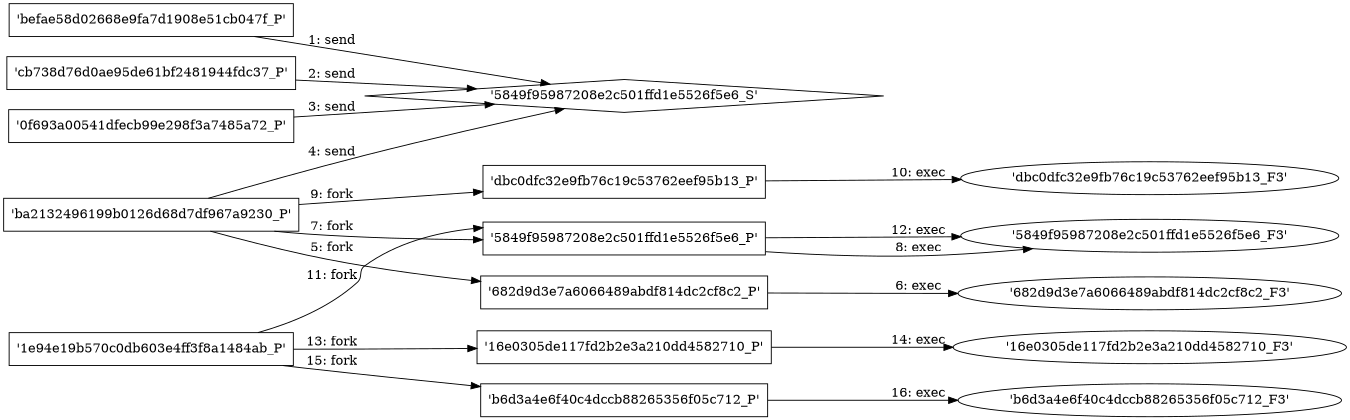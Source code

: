 digraph "D:\Learning\Paper\apt\基于CTI的攻击预警\Dataset\攻击图\ASGfromALLCTI\Vulnerability Spotlight Apache OpenOffice Vulnerabilities.dot" {
rankdir="LR"
size="9"
fixedsize="false"
splines="true"
nodesep=0.3
ranksep=0
fontsize=10
overlap="scalexy"
engine= "neato"
	"'5849f95987208e2c501ffd1e5526f5e6_S'" [node_type=Socket shape=diamond]
	"'befae58d02668e9fa7d1908e51cb047f_P'" [node_type=Process shape=box]
	"'befae58d02668e9fa7d1908e51cb047f_P'" -> "'5849f95987208e2c501ffd1e5526f5e6_S'" [label="1: send"]
	"'5849f95987208e2c501ffd1e5526f5e6_S'" [node_type=Socket shape=diamond]
	"'cb738d76d0ae95de61bf2481944fdc37_P'" [node_type=Process shape=box]
	"'cb738d76d0ae95de61bf2481944fdc37_P'" -> "'5849f95987208e2c501ffd1e5526f5e6_S'" [label="2: send"]
	"'5849f95987208e2c501ffd1e5526f5e6_S'" [node_type=Socket shape=diamond]
	"'0f693a00541dfecb99e298f3a7485a72_P'" [node_type=Process shape=box]
	"'0f693a00541dfecb99e298f3a7485a72_P'" -> "'5849f95987208e2c501ffd1e5526f5e6_S'" [label="3: send"]
	"'5849f95987208e2c501ffd1e5526f5e6_S'" [node_type=Socket shape=diamond]
	"'ba2132496199b0126d68d7df967a9230_P'" [node_type=Process shape=box]
	"'ba2132496199b0126d68d7df967a9230_P'" -> "'5849f95987208e2c501ffd1e5526f5e6_S'" [label="4: send"]
	"'ba2132496199b0126d68d7df967a9230_P'" [node_type=Process shape=box]
	"'682d9d3e7a6066489abdf814dc2cf8c2_P'" [node_type=Process shape=box]
	"'ba2132496199b0126d68d7df967a9230_P'" -> "'682d9d3e7a6066489abdf814dc2cf8c2_P'" [label="5: fork"]
	"'682d9d3e7a6066489abdf814dc2cf8c2_P'" [node_type=Process shape=box]
	"'682d9d3e7a6066489abdf814dc2cf8c2_F3'" [node_type=File shape=ellipse]
	"'682d9d3e7a6066489abdf814dc2cf8c2_P'" -> "'682d9d3e7a6066489abdf814dc2cf8c2_F3'" [label="6: exec"]
	"'ba2132496199b0126d68d7df967a9230_P'" [node_type=Process shape=box]
	"'5849f95987208e2c501ffd1e5526f5e6_P'" [node_type=Process shape=box]
	"'ba2132496199b0126d68d7df967a9230_P'" -> "'5849f95987208e2c501ffd1e5526f5e6_P'" [label="7: fork"]
	"'5849f95987208e2c501ffd1e5526f5e6_P'" [node_type=Process shape=box]
	"'5849f95987208e2c501ffd1e5526f5e6_F3'" [node_type=File shape=ellipse]
	"'5849f95987208e2c501ffd1e5526f5e6_P'" -> "'5849f95987208e2c501ffd1e5526f5e6_F3'" [label="8: exec"]
	"'ba2132496199b0126d68d7df967a9230_P'" [node_type=Process shape=box]
	"'dbc0dfc32e9fb76c19c53762eef95b13_P'" [node_type=Process shape=box]
	"'ba2132496199b0126d68d7df967a9230_P'" -> "'dbc0dfc32e9fb76c19c53762eef95b13_P'" [label="9: fork"]
	"'dbc0dfc32e9fb76c19c53762eef95b13_P'" [node_type=Process shape=box]
	"'dbc0dfc32e9fb76c19c53762eef95b13_F3'" [node_type=File shape=ellipse]
	"'dbc0dfc32e9fb76c19c53762eef95b13_P'" -> "'dbc0dfc32e9fb76c19c53762eef95b13_F3'" [label="10: exec"]
	"'1e94e19b570c0db603e4ff3f8a1484ab_P'" [node_type=Process shape=box]
	"'5849f95987208e2c501ffd1e5526f5e6_P'" [node_type=Process shape=box]
	"'1e94e19b570c0db603e4ff3f8a1484ab_P'" -> "'5849f95987208e2c501ffd1e5526f5e6_P'" [label="11: fork"]
	"'5849f95987208e2c501ffd1e5526f5e6_P'" [node_type=Process shape=box]
	"'5849f95987208e2c501ffd1e5526f5e6_F3'" [node_type=File shape=ellipse]
	"'5849f95987208e2c501ffd1e5526f5e6_P'" -> "'5849f95987208e2c501ffd1e5526f5e6_F3'" [label="12: exec"]
	"'1e94e19b570c0db603e4ff3f8a1484ab_P'" [node_type=Process shape=box]
	"'16e0305de117fd2b2e3a210dd4582710_P'" [node_type=Process shape=box]
	"'1e94e19b570c0db603e4ff3f8a1484ab_P'" -> "'16e0305de117fd2b2e3a210dd4582710_P'" [label="13: fork"]
	"'16e0305de117fd2b2e3a210dd4582710_P'" [node_type=Process shape=box]
	"'16e0305de117fd2b2e3a210dd4582710_F3'" [node_type=File shape=ellipse]
	"'16e0305de117fd2b2e3a210dd4582710_P'" -> "'16e0305de117fd2b2e3a210dd4582710_F3'" [label="14: exec"]
	"'1e94e19b570c0db603e4ff3f8a1484ab_P'" [node_type=Process shape=box]
	"'b6d3a4e6f40c4dccb88265356f05c712_P'" [node_type=Process shape=box]
	"'1e94e19b570c0db603e4ff3f8a1484ab_P'" -> "'b6d3a4e6f40c4dccb88265356f05c712_P'" [label="15: fork"]
	"'b6d3a4e6f40c4dccb88265356f05c712_P'" [node_type=Process shape=box]
	"'b6d3a4e6f40c4dccb88265356f05c712_F3'" [node_type=File shape=ellipse]
	"'b6d3a4e6f40c4dccb88265356f05c712_P'" -> "'b6d3a4e6f40c4dccb88265356f05c712_F3'" [label="16: exec"]
}
